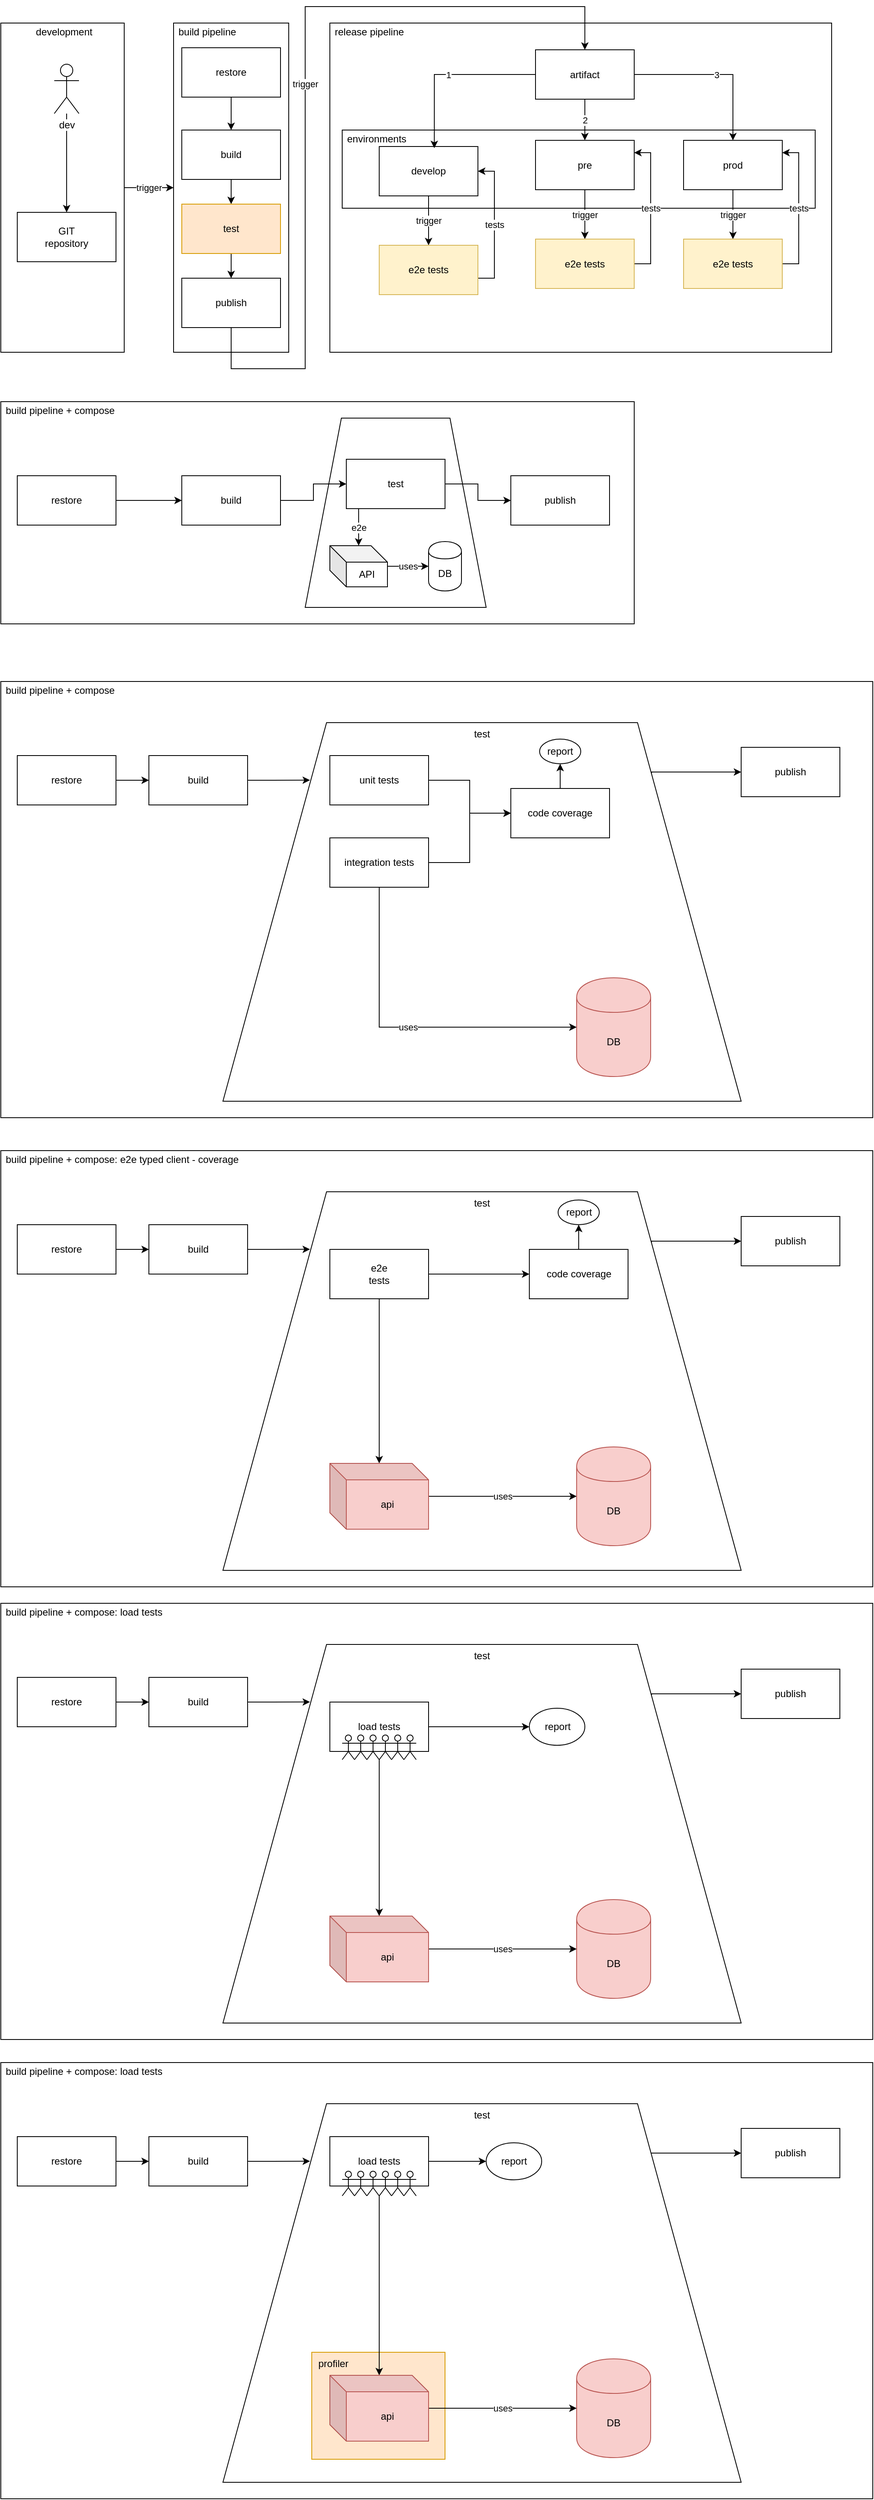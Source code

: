 <mxfile version="12.6.5" type="device"><diagram id="MT5RrsRj84Lq33d9mE0I" name="Page-1"><mxGraphModel dx="1344" dy="862" grid="1" gridSize="10" guides="1" tooltips="1" connect="1" arrows="1" fold="1" page="1" pageScale="1" pageWidth="1100" pageHeight="850" math="0" shadow="0"><root><mxCell id="0"/><mxCell id="1" parent="0"/><mxCell id="i_TvK9hHbg-ogA9XdKxX-120" style="edgeStyle=orthogonalEdgeStyle;rounded=0;orthogonalLoop=1;jettySize=auto;html=1;entryX=0;entryY=0.5;entryDx=0;entryDy=0;" edge="1" parent="1" target="i_TvK9hHbg-ogA9XdKxX-119"><mxGeometry relative="1" as="geometry"><mxPoint x="920" y="2658" as="targetPoint"/><Array as="points"><mxPoint x="615" y="2659"/><mxPoint x="615" y="2658"/></Array><mxPoint x="820" y="2658" as="sourcePoint"/></mxGeometry></mxCell><mxCell id="i_TvK9hHbg-ogA9XdKxX-114" value="build pipeline + compose: load tests&amp;nbsp;" style="rounded=0;whiteSpace=wrap;html=1;fillColor=none;verticalAlign=top;align=left;spacingTop=-3;spacingLeft=4;" vertex="1" parent="1"><mxGeometry x="30" y="2548" width="1060" height="530" as="geometry"/></mxCell><mxCell id="i_TvK9hHbg-ogA9XdKxX-121" value="test" style="shape=trapezoid;perimeter=trapezoidPerimeter;whiteSpace=wrap;html=1;verticalAlign=top;" vertex="1" parent="1"><mxGeometry x="300" y="2598" width="630" height="460" as="geometry"/></mxCell><mxCell id="i_TvK9hHbg-ogA9XdKxX-135" value="profiler" style="rounded=0;whiteSpace=wrap;html=1;align=left;fillColor=#ffe6cc;strokeColor=#d79b00;verticalAlign=top;spacingLeft=6;" vertex="1" parent="1"><mxGeometry x="408" y="2900" width="162" height="130" as="geometry"/></mxCell><mxCell id="i_TvK9hHbg-ogA9XdKxX-47" value="build pipeline + compose" style="rounded=0;whiteSpace=wrap;html=1;fillColor=none;verticalAlign=top;align=left;spacingTop=-3;spacingLeft=4;" vertex="1" parent="1"><mxGeometry x="30" y="870" width="1060" height="530" as="geometry"/></mxCell><mxCell id="i_TvK9hHbg-ogA9XdKxX-12" value="release pipeline" style="rounded=0;whiteSpace=wrap;html=1;fillColor=none;verticalAlign=top;align=left;spacingTop=-3;spacingLeft=4;" vertex="1" parent="1"><mxGeometry x="430" y="70" width="610" height="400" as="geometry"/></mxCell><mxCell id="i_TvK9hHbg-ogA9XdKxX-15" value="environments" style="rounded=0;whiteSpace=wrap;html=1;fillColor=none;verticalAlign=top;align=left;spacingTop=-3;spacingLeft=4;" vertex="1" parent="1"><mxGeometry x="445" y="200" width="575" height="95" as="geometry"/></mxCell><mxCell id="DQDud_LgrSkNECw8tkDh-47" value="build pipeline" style="rounded=0;whiteSpace=wrap;html=1;fillColor=none;verticalAlign=top;align=left;spacingTop=-3;spacingLeft=4;" parent="1" vertex="1"><mxGeometry x="240" y="70" width="140" height="400" as="geometry"/></mxCell><mxCell id="i_TvK9hHbg-ogA9XdKxX-11" value="trigger" style="edgeStyle=orthogonalEdgeStyle;rounded=0;orthogonalLoop=1;jettySize=auto;html=1;" edge="1" parent="1" source="i_TvK9hHbg-ogA9XdKxX-8" target="DQDud_LgrSkNECw8tkDh-47"><mxGeometry relative="1" as="geometry"/></mxCell><mxCell id="i_TvK9hHbg-ogA9XdKxX-8" value="development" style="rounded=0;whiteSpace=wrap;html=1;fillColor=none;verticalAlign=top;align=center;spacingTop=-3;spacingLeft=4;" vertex="1" parent="1"><mxGeometry x="30" y="70" width="150" height="400" as="geometry"/></mxCell><mxCell id="DQDud_LgrSkNECw8tkDh-23" value="" style="edgeStyle=orthogonalEdgeStyle;rounded=0;orthogonalLoop=1;jettySize=auto;html=1;" parent="1" source="DQDud_LgrSkNECw8tkDh-21" target="DQDud_LgrSkNECw8tkDh-22" edge="1"><mxGeometry relative="1" as="geometry"/></mxCell><mxCell id="DQDud_LgrSkNECw8tkDh-21" value="restore" style="rounded=0;whiteSpace=wrap;html=1;" parent="1" vertex="1"><mxGeometry x="250" y="100" width="120" height="60" as="geometry"/></mxCell><mxCell id="DQDud_LgrSkNECw8tkDh-25" value="" style="edgeStyle=orthogonalEdgeStyle;rounded=0;orthogonalLoop=1;jettySize=auto;html=1;" parent="1" source="DQDud_LgrSkNECw8tkDh-22" target="DQDud_LgrSkNECw8tkDh-24" edge="1"><mxGeometry relative="1" as="geometry"/></mxCell><mxCell id="DQDud_LgrSkNECw8tkDh-22" value="build" style="rounded=0;whiteSpace=wrap;html=1;" parent="1" vertex="1"><mxGeometry x="250" y="200" width="120" height="60" as="geometry"/></mxCell><mxCell id="DQDud_LgrSkNECw8tkDh-27" value="" style="edgeStyle=orthogonalEdgeStyle;rounded=0;orthogonalLoop=1;jettySize=auto;html=1;" parent="1" source="DQDud_LgrSkNECw8tkDh-24" target="DQDud_LgrSkNECw8tkDh-26" edge="1"><mxGeometry relative="1" as="geometry"/></mxCell><mxCell id="DQDud_LgrSkNECw8tkDh-24" value="test" style="rounded=0;whiteSpace=wrap;html=1;fillColor=#ffe6cc;strokeColor=#d79b00;" parent="1" vertex="1"><mxGeometry x="250" y="290" width="120" height="60" as="geometry"/></mxCell><mxCell id="i_TvK9hHbg-ogA9XdKxX-34" value="trigger" style="edgeStyle=orthogonalEdgeStyle;rounded=0;orthogonalLoop=1;jettySize=auto;html=1;entryX=0.5;entryY=0;entryDx=0;entryDy=0;" edge="1" parent="1" source="DQDud_LgrSkNECw8tkDh-26" target="i_TvK9hHbg-ogA9XdKxX-18"><mxGeometry relative="1" as="geometry"><Array as="points"><mxPoint x="310" y="490"/><mxPoint x="400" y="490"/><mxPoint x="400" y="50"/><mxPoint x="740" y="50"/></Array></mxGeometry></mxCell><mxCell id="DQDud_LgrSkNECw8tkDh-26" value="publish" style="rounded=0;whiteSpace=wrap;html=1;" parent="1" vertex="1"><mxGeometry x="250" y="380" width="120" height="60" as="geometry"/></mxCell><mxCell id="DQDud_LgrSkNECw8tkDh-28" value="" style="edgeStyle=orthogonalEdgeStyle;rounded=0;orthogonalLoop=1;jettySize=auto;html=1;" parent="1" source="DQDud_LgrSkNECw8tkDh-29" target="DQDud_LgrSkNECw8tkDh-31" edge="1"><mxGeometry relative="1" as="geometry"/></mxCell><mxCell id="DQDud_LgrSkNECw8tkDh-29" value="restore" style="rounded=0;whiteSpace=wrap;html=1;" parent="1" vertex="1"><mxGeometry x="50" y="620" width="120" height="60" as="geometry"/></mxCell><mxCell id="DQDud_LgrSkNECw8tkDh-31" value="build" style="rounded=0;whiteSpace=wrap;html=1;" parent="1" vertex="1"><mxGeometry x="250" y="620" width="120" height="60" as="geometry"/></mxCell><mxCell id="DQDud_LgrSkNECw8tkDh-34" value="publish" style="rounded=0;whiteSpace=wrap;html=1;" parent="1" vertex="1"><mxGeometry x="650" y="620" width="120" height="60" as="geometry"/></mxCell><mxCell id="DQDud_LgrSkNECw8tkDh-36" value="" style="shape=trapezoid;perimeter=trapezoidPerimeter;whiteSpace=wrap;html=1;" parent="1" vertex="1"><mxGeometry x="400" y="550" width="220" height="230" as="geometry"/></mxCell><mxCell id="DQDud_LgrSkNECw8tkDh-37" value="DB" style="shape=cylinder;whiteSpace=wrap;html=1;boundedLbl=1;backgroundOutline=1;" parent="1" vertex="1"><mxGeometry x="550" y="700" width="40" height="60" as="geometry"/></mxCell><mxCell id="DQDud_LgrSkNECw8tkDh-43" value="uses" style="edgeStyle=orthogonalEdgeStyle;rounded=0;orthogonalLoop=1;jettySize=auto;html=1;" parent="1" source="DQDud_LgrSkNECw8tkDh-39" target="DQDud_LgrSkNECw8tkDh-37" edge="1"><mxGeometry relative="1" as="geometry"/></mxCell><mxCell id="DQDud_LgrSkNECw8tkDh-39" value="API" style="shape=cube;whiteSpace=wrap;html=1;boundedLbl=1;backgroundOutline=1;darkOpacity=0.05;darkOpacity2=0.1;" parent="1" vertex="1"><mxGeometry x="430" y="705" width="70" height="50" as="geometry"/></mxCell><mxCell id="DQDud_LgrSkNECw8tkDh-44" value="e2e" style="edgeStyle=orthogonalEdgeStyle;rounded=0;orthogonalLoop=1;jettySize=auto;html=1;" parent="1" source="DQDud_LgrSkNECw8tkDh-40" edge="1"><mxGeometry relative="1" as="geometry"><mxPoint x="465" y="705" as="targetPoint"/><Array as="points"><mxPoint x="465" y="705"/></Array></mxGeometry></mxCell><mxCell id="DQDud_LgrSkNECw8tkDh-46" style="edgeStyle=orthogonalEdgeStyle;rounded=0;orthogonalLoop=1;jettySize=auto;html=1;" parent="1" source="DQDud_LgrSkNECw8tkDh-40" target="DQDud_LgrSkNECw8tkDh-34" edge="1"><mxGeometry relative="1" as="geometry"/></mxCell><mxCell id="DQDud_LgrSkNECw8tkDh-40" value="test" style="rounded=0;whiteSpace=wrap;html=1;" parent="1" vertex="1"><mxGeometry x="450" y="600" width="120" height="60" as="geometry"/></mxCell><mxCell id="DQDud_LgrSkNECw8tkDh-45" style="edgeStyle=orthogonalEdgeStyle;rounded=0;orthogonalLoop=1;jettySize=auto;html=1;" parent="1" source="DQDud_LgrSkNECw8tkDh-31" target="DQDud_LgrSkNECw8tkDh-40" edge="1"><mxGeometry relative="1" as="geometry"/></mxCell><mxCell id="DQDud_LgrSkNECw8tkDh-48" value="build pipeline + compose" style="rounded=0;whiteSpace=wrap;html=1;fillColor=none;verticalAlign=top;align=left;spacingTop=-3;spacingLeft=4;" parent="1" vertex="1"><mxGeometry x="30" y="530" width="770" height="270" as="geometry"/></mxCell><mxCell id="i_TvK9hHbg-ogA9XdKxX-4" value="GIT&lt;br&gt;repository" style="rounded=0;whiteSpace=wrap;html=1;" vertex="1" parent="1"><mxGeometry x="50" y="300" width="120" height="60" as="geometry"/></mxCell><mxCell id="i_TvK9hHbg-ogA9XdKxX-33" style="edgeStyle=orthogonalEdgeStyle;rounded=0;orthogonalLoop=1;jettySize=auto;html=1;" edge="1" parent="1" source="i_TvK9hHbg-ogA9XdKxX-9" target="i_TvK9hHbg-ogA9XdKxX-4"><mxGeometry relative="1" as="geometry"/></mxCell><mxCell id="i_TvK9hHbg-ogA9XdKxX-9" value="dev" style="shape=umlActor;verticalLabelPosition=bottom;labelBackgroundColor=#ffffff;verticalAlign=top;html=1;outlineConnect=0;" vertex="1" parent="1"><mxGeometry x="95" y="120" width="30" height="60" as="geometry"/></mxCell><mxCell id="i_TvK9hHbg-ogA9XdKxX-23" value="trigger" style="edgeStyle=orthogonalEdgeStyle;rounded=0;orthogonalLoop=1;jettySize=auto;html=1;" edge="1" parent="1" source="i_TvK9hHbg-ogA9XdKxX-14" target="i_TvK9hHbg-ogA9XdKxX-22"><mxGeometry relative="1" as="geometry"/></mxCell><mxCell id="i_TvK9hHbg-ogA9XdKxX-14" value="develop" style="rounded=0;whiteSpace=wrap;html=1;" vertex="1" parent="1"><mxGeometry x="490" y="220" width="120" height="60" as="geometry"/></mxCell><mxCell id="i_TvK9hHbg-ogA9XdKxX-30" value="trigger" style="edgeStyle=orthogonalEdgeStyle;rounded=0;orthogonalLoop=1;jettySize=auto;html=1;" edge="1" parent="1" source="i_TvK9hHbg-ogA9XdKxX-16" target="i_TvK9hHbg-ogA9XdKxX-25"><mxGeometry relative="1" as="geometry"/></mxCell><mxCell id="i_TvK9hHbg-ogA9XdKxX-16" value="pre" style="rounded=0;whiteSpace=wrap;html=1;" vertex="1" parent="1"><mxGeometry x="680" y="212.5" width="120" height="60" as="geometry"/></mxCell><mxCell id="i_TvK9hHbg-ogA9XdKxX-29" value="trigger" style="edgeStyle=orthogonalEdgeStyle;rounded=0;orthogonalLoop=1;jettySize=auto;html=1;" edge="1" parent="1" source="i_TvK9hHbg-ogA9XdKxX-17" target="i_TvK9hHbg-ogA9XdKxX-27"><mxGeometry relative="1" as="geometry"/></mxCell><mxCell id="i_TvK9hHbg-ogA9XdKxX-17" value="prod" style="rounded=0;whiteSpace=wrap;html=1;" vertex="1" parent="1"><mxGeometry x="860" y="212.5" width="120" height="60" as="geometry"/></mxCell><mxCell id="i_TvK9hHbg-ogA9XdKxX-19" value="1" style="edgeStyle=orthogonalEdgeStyle;rounded=0;orthogonalLoop=1;jettySize=auto;html=1;entryX=0.558;entryY=0.033;entryDx=0;entryDy=0;entryPerimeter=0;" edge="1" parent="1" source="i_TvK9hHbg-ogA9XdKxX-18" target="i_TvK9hHbg-ogA9XdKxX-14"><mxGeometry relative="1" as="geometry"/></mxCell><mxCell id="i_TvK9hHbg-ogA9XdKxX-20" value="2" style="edgeStyle=orthogonalEdgeStyle;rounded=0;orthogonalLoop=1;jettySize=auto;html=1;entryX=0.5;entryY=0;entryDx=0;entryDy=0;" edge="1" parent="1" source="i_TvK9hHbg-ogA9XdKxX-18" target="i_TvK9hHbg-ogA9XdKxX-16"><mxGeometry relative="1" as="geometry"/></mxCell><mxCell id="i_TvK9hHbg-ogA9XdKxX-21" value="3" style="edgeStyle=orthogonalEdgeStyle;rounded=0;orthogonalLoop=1;jettySize=auto;html=1;" edge="1" parent="1" source="i_TvK9hHbg-ogA9XdKxX-18" target="i_TvK9hHbg-ogA9XdKxX-17"><mxGeometry relative="1" as="geometry"/></mxCell><mxCell id="i_TvK9hHbg-ogA9XdKxX-18" value="artifact" style="rounded=0;whiteSpace=wrap;html=1;" vertex="1" parent="1"><mxGeometry x="680" y="102.5" width="120" height="60" as="geometry"/></mxCell><mxCell id="i_TvK9hHbg-ogA9XdKxX-24" value="tests" style="edgeStyle=orthogonalEdgeStyle;rounded=0;orthogonalLoop=1;jettySize=auto;html=1;entryX=1;entryY=0.5;entryDx=0;entryDy=0;" edge="1" parent="1" source="i_TvK9hHbg-ogA9XdKxX-22" target="i_TvK9hHbg-ogA9XdKxX-14"><mxGeometry relative="1" as="geometry"><Array as="points"><mxPoint x="630" y="380"/><mxPoint x="630" y="250"/></Array></mxGeometry></mxCell><mxCell id="i_TvK9hHbg-ogA9XdKxX-22" value="e2e tests" style="rounded=0;whiteSpace=wrap;html=1;fillColor=#fff2cc;strokeColor=#d6b656;" vertex="1" parent="1"><mxGeometry x="490" y="340" width="120" height="60" as="geometry"/></mxCell><mxCell id="i_TvK9hHbg-ogA9XdKxX-26" value="tests" style="edgeStyle=orthogonalEdgeStyle;rounded=0;orthogonalLoop=1;jettySize=auto;html=1;entryX=1;entryY=0.25;entryDx=0;entryDy=0;" edge="1" parent="1" source="i_TvK9hHbg-ogA9XdKxX-25" target="i_TvK9hHbg-ogA9XdKxX-16"><mxGeometry relative="1" as="geometry"><Array as="points"><mxPoint x="820" y="362.5"/><mxPoint x="820" y="227.5"/></Array></mxGeometry></mxCell><mxCell id="i_TvK9hHbg-ogA9XdKxX-25" value="e2e tests" style="rounded=0;whiteSpace=wrap;html=1;fillColor=#fff2cc;strokeColor=#d6b656;" vertex="1" parent="1"><mxGeometry x="680" y="332.5" width="120" height="60" as="geometry"/></mxCell><mxCell id="i_TvK9hHbg-ogA9XdKxX-28" value="tests" style="edgeStyle=orthogonalEdgeStyle;rounded=0;orthogonalLoop=1;jettySize=auto;html=1;entryX=1;entryY=0.25;entryDx=0;entryDy=0;" edge="1" parent="1" source="i_TvK9hHbg-ogA9XdKxX-27" target="i_TvK9hHbg-ogA9XdKxX-17"><mxGeometry relative="1" as="geometry"><Array as="points"><mxPoint x="1000" y="362.5"/><mxPoint x="1000" y="227.5"/></Array></mxGeometry></mxCell><mxCell id="i_TvK9hHbg-ogA9XdKxX-27" value="e2e tests" style="rounded=0;whiteSpace=wrap;html=1;fillColor=#fff2cc;strokeColor=#d6b656;" vertex="1" parent="1"><mxGeometry x="860" y="332.5" width="120" height="60" as="geometry"/></mxCell><mxCell id="i_TvK9hHbg-ogA9XdKxX-35" value="" style="edgeStyle=orthogonalEdgeStyle;rounded=0;orthogonalLoop=1;jettySize=auto;html=1;" edge="1" parent="1" source="i_TvK9hHbg-ogA9XdKxX-36" target="i_TvK9hHbg-ogA9XdKxX-37"><mxGeometry relative="1" as="geometry"/></mxCell><mxCell id="i_TvK9hHbg-ogA9XdKxX-36" value="restore" style="rounded=0;whiteSpace=wrap;html=1;" vertex="1" parent="1"><mxGeometry x="50" y="960" width="120" height="60" as="geometry"/></mxCell><mxCell id="i_TvK9hHbg-ogA9XdKxX-52" style="edgeStyle=orthogonalEdgeStyle;rounded=0;orthogonalLoop=1;jettySize=auto;html=1;entryX=0.168;entryY=0.152;entryDx=0;entryDy=0;entryPerimeter=0;" edge="1" parent="1" source="i_TvK9hHbg-ogA9XdKxX-37" target="i_TvK9hHbg-ogA9XdKxX-39"><mxGeometry relative="1" as="geometry"><Array as="points"><mxPoint x="360" y="990"/><mxPoint x="360" y="990"/></Array></mxGeometry></mxCell><mxCell id="i_TvK9hHbg-ogA9XdKxX-37" value="build" style="rounded=0;whiteSpace=wrap;html=1;" vertex="1" parent="1"><mxGeometry x="210" y="960" width="120" height="60" as="geometry"/></mxCell><mxCell id="i_TvK9hHbg-ogA9XdKxX-38" value="publish" style="rounded=0;whiteSpace=wrap;html=1;" vertex="1" parent="1"><mxGeometry x="930" y="950" width="120" height="60" as="geometry"/></mxCell><mxCell id="i_TvK9hHbg-ogA9XdKxX-59" style="edgeStyle=orthogonalEdgeStyle;rounded=0;orthogonalLoop=1;jettySize=auto;html=1;exitX=0.828;exitY=0.133;exitDx=0;exitDy=0;exitPerimeter=0;entryX=0;entryY=0.5;entryDx=0;entryDy=0;" edge="1" parent="1" source="i_TvK9hHbg-ogA9XdKxX-39" target="i_TvK9hHbg-ogA9XdKxX-38"><mxGeometry relative="1" as="geometry"><mxPoint x="920" y="980" as="targetPoint"/><Array as="points"><mxPoint x="615" y="981"/><mxPoint x="615" y="980"/></Array></mxGeometry></mxCell><mxCell id="i_TvK9hHbg-ogA9XdKxX-39" value="test" style="shape=trapezoid;perimeter=trapezoidPerimeter;whiteSpace=wrap;html=1;verticalAlign=top;" vertex="1" parent="1"><mxGeometry x="300" y="920" width="630" height="460" as="geometry"/></mxCell><mxCell id="i_TvK9hHbg-ogA9XdKxX-40" value="DB" style="shape=cylinder;whiteSpace=wrap;html=1;boundedLbl=1;backgroundOutline=1;fillColor=#f8cecc;strokeColor=#b85450;" vertex="1" parent="1"><mxGeometry x="730" y="1230" width="90" height="120" as="geometry"/></mxCell><mxCell id="i_TvK9hHbg-ogA9XdKxX-53" style="edgeStyle=orthogonalEdgeStyle;rounded=0;orthogonalLoop=1;jettySize=auto;html=1;" edge="1" parent="1" source="i_TvK9hHbg-ogA9XdKxX-48" target="i_TvK9hHbg-ogA9XdKxX-50"><mxGeometry relative="1" as="geometry"/></mxCell><mxCell id="i_TvK9hHbg-ogA9XdKxX-48" value="unit tests" style="rounded=0;whiteSpace=wrap;html=1;align=center;" vertex="1" parent="1"><mxGeometry x="430" y="960" width="120" height="60" as="geometry"/></mxCell><mxCell id="i_TvK9hHbg-ogA9XdKxX-54" style="edgeStyle=orthogonalEdgeStyle;rounded=0;orthogonalLoop=1;jettySize=auto;html=1;" edge="1" parent="1" source="i_TvK9hHbg-ogA9XdKxX-49" target="i_TvK9hHbg-ogA9XdKxX-50"><mxGeometry relative="1" as="geometry"/></mxCell><mxCell id="i_TvK9hHbg-ogA9XdKxX-55" value="uses" style="edgeStyle=orthogonalEdgeStyle;rounded=0;orthogonalLoop=1;jettySize=auto;html=1;" edge="1" parent="1" source="i_TvK9hHbg-ogA9XdKxX-49" target="i_TvK9hHbg-ogA9XdKxX-40"><mxGeometry relative="1" as="geometry"><Array as="points"><mxPoint x="490" y="1290"/></Array></mxGeometry></mxCell><mxCell id="i_TvK9hHbg-ogA9XdKxX-49" value="integration tests" style="rounded=0;whiteSpace=wrap;html=1;align=center;" vertex="1" parent="1"><mxGeometry x="430" y="1060" width="120" height="60" as="geometry"/></mxCell><mxCell id="i_TvK9hHbg-ogA9XdKxX-58" style="edgeStyle=orthogonalEdgeStyle;rounded=0;orthogonalLoop=1;jettySize=auto;html=1;entryX=0.5;entryY=1;entryDx=0;entryDy=0;" edge="1" parent="1" source="i_TvK9hHbg-ogA9XdKxX-50" target="i_TvK9hHbg-ogA9XdKxX-57"><mxGeometry relative="1" as="geometry"/></mxCell><mxCell id="i_TvK9hHbg-ogA9XdKxX-50" value="code coverage" style="rounded=0;whiteSpace=wrap;html=1;align=center;" vertex="1" parent="1"><mxGeometry x="650" y="1000" width="120" height="60" as="geometry"/></mxCell><mxCell id="i_TvK9hHbg-ogA9XdKxX-57" value="report" style="ellipse;whiteSpace=wrap;html=1;align=center;" vertex="1" parent="1"><mxGeometry x="685" y="940" width="50" height="30" as="geometry"/></mxCell><mxCell id="i_TvK9hHbg-ogA9XdKxX-60" value="build pipeline + compose: e2e typed client - coverage" style="rounded=0;whiteSpace=wrap;html=1;fillColor=none;verticalAlign=top;align=left;spacingTop=-3;spacingLeft=4;" vertex="1" parent="1"><mxGeometry x="30" y="1440" width="1060" height="530" as="geometry"/></mxCell><mxCell id="i_TvK9hHbg-ogA9XdKxX-61" value="" style="edgeStyle=orthogonalEdgeStyle;rounded=0;orthogonalLoop=1;jettySize=auto;html=1;" edge="1" parent="1" source="i_TvK9hHbg-ogA9XdKxX-62" target="i_TvK9hHbg-ogA9XdKxX-64"><mxGeometry relative="1" as="geometry"/></mxCell><mxCell id="i_TvK9hHbg-ogA9XdKxX-62" value="restore" style="rounded=0;whiteSpace=wrap;html=1;" vertex="1" parent="1"><mxGeometry x="50" y="1530" width="120" height="60" as="geometry"/></mxCell><mxCell id="i_TvK9hHbg-ogA9XdKxX-63" style="edgeStyle=orthogonalEdgeStyle;rounded=0;orthogonalLoop=1;jettySize=auto;html=1;entryX=0.168;entryY=0.152;entryDx=0;entryDy=0;entryPerimeter=0;" edge="1" parent="1" source="i_TvK9hHbg-ogA9XdKxX-64" target="i_TvK9hHbg-ogA9XdKxX-67"><mxGeometry relative="1" as="geometry"><Array as="points"><mxPoint x="360" y="1560"/><mxPoint x="360" y="1560"/></Array></mxGeometry></mxCell><mxCell id="i_TvK9hHbg-ogA9XdKxX-64" value="build" style="rounded=0;whiteSpace=wrap;html=1;" vertex="1" parent="1"><mxGeometry x="210" y="1530" width="120" height="60" as="geometry"/></mxCell><mxCell id="i_TvK9hHbg-ogA9XdKxX-65" value="publish" style="rounded=0;whiteSpace=wrap;html=1;" vertex="1" parent="1"><mxGeometry x="930" y="1520" width="120" height="60" as="geometry"/></mxCell><mxCell id="i_TvK9hHbg-ogA9XdKxX-66" style="edgeStyle=orthogonalEdgeStyle;rounded=0;orthogonalLoop=1;jettySize=auto;html=1;exitX=0.828;exitY=0.133;exitDx=0;exitDy=0;exitPerimeter=0;entryX=0;entryY=0.5;entryDx=0;entryDy=0;" edge="1" parent="1" source="i_TvK9hHbg-ogA9XdKxX-67" target="i_TvK9hHbg-ogA9XdKxX-65"><mxGeometry relative="1" as="geometry"><mxPoint x="920" y="1550" as="targetPoint"/><Array as="points"><mxPoint x="615" y="1551"/><mxPoint x="615" y="1550"/></Array></mxGeometry></mxCell><mxCell id="i_TvK9hHbg-ogA9XdKxX-67" value="test" style="shape=trapezoid;perimeter=trapezoidPerimeter;whiteSpace=wrap;html=1;verticalAlign=top;" vertex="1" parent="1"><mxGeometry x="300" y="1490" width="630" height="460" as="geometry"/></mxCell><mxCell id="i_TvK9hHbg-ogA9XdKxX-68" value="DB" style="shape=cylinder;whiteSpace=wrap;html=1;boundedLbl=1;backgroundOutline=1;fillColor=#f8cecc;strokeColor=#b85450;" vertex="1" parent="1"><mxGeometry x="730" y="1800" width="90" height="120" as="geometry"/></mxCell><mxCell id="i_TvK9hHbg-ogA9XdKxX-71" style="edgeStyle=orthogonalEdgeStyle;rounded=0;orthogonalLoop=1;jettySize=auto;html=1;" edge="1" parent="1" source="i_TvK9hHbg-ogA9XdKxX-73" target="i_TvK9hHbg-ogA9XdKxX-75"><mxGeometry relative="1" as="geometry"/></mxCell><mxCell id="i_TvK9hHbg-ogA9XdKxX-79" style="edgeStyle=orthogonalEdgeStyle;rounded=0;orthogonalLoop=1;jettySize=auto;html=1;" edge="1" parent="1" source="i_TvK9hHbg-ogA9XdKxX-73" target="i_TvK9hHbg-ogA9XdKxX-78"><mxGeometry relative="1" as="geometry"/></mxCell><mxCell id="i_TvK9hHbg-ogA9XdKxX-73" value="e2e&lt;br&gt;tests" style="rounded=0;whiteSpace=wrap;html=1;align=center;" vertex="1" parent="1"><mxGeometry x="430" y="1560" width="120" height="60" as="geometry"/></mxCell><mxCell id="i_TvK9hHbg-ogA9XdKxX-74" style="edgeStyle=orthogonalEdgeStyle;rounded=0;orthogonalLoop=1;jettySize=auto;html=1;entryX=0.5;entryY=1;entryDx=0;entryDy=0;" edge="1" parent="1" source="i_TvK9hHbg-ogA9XdKxX-75" target="i_TvK9hHbg-ogA9XdKxX-76"><mxGeometry relative="1" as="geometry"/></mxCell><mxCell id="i_TvK9hHbg-ogA9XdKxX-75" value="code coverage" style="rounded=0;whiteSpace=wrap;html=1;align=center;" vertex="1" parent="1"><mxGeometry x="672.5" y="1560" width="120" height="60" as="geometry"/></mxCell><mxCell id="i_TvK9hHbg-ogA9XdKxX-76" value="report" style="ellipse;whiteSpace=wrap;html=1;align=center;" vertex="1" parent="1"><mxGeometry x="707.5" y="1500" width="50" height="30" as="geometry"/></mxCell><mxCell id="i_TvK9hHbg-ogA9XdKxX-80" value="uses" style="edgeStyle=orthogonalEdgeStyle;rounded=0;orthogonalLoop=1;jettySize=auto;html=1;" edge="1" parent="1" source="i_TvK9hHbg-ogA9XdKxX-78" target="i_TvK9hHbg-ogA9XdKxX-68"><mxGeometry relative="1" as="geometry"/></mxCell><mxCell id="i_TvK9hHbg-ogA9XdKxX-78" value="api" style="shape=cube;whiteSpace=wrap;html=1;boundedLbl=1;backgroundOutline=1;darkOpacity=0.05;darkOpacity2=0.1;align=center;fillColor=#f8cecc;strokeColor=#b85450;" vertex="1" parent="1"><mxGeometry x="430" y="1820" width="120" height="80" as="geometry"/></mxCell><mxCell id="i_TvK9hHbg-ogA9XdKxX-81" value="build pipeline + compose: load tests&amp;nbsp;" style="rounded=0;whiteSpace=wrap;html=1;fillColor=none;verticalAlign=top;align=left;spacingTop=-3;spacingLeft=4;" vertex="1" parent="1"><mxGeometry x="30" y="1990" width="1060" height="530" as="geometry"/></mxCell><mxCell id="i_TvK9hHbg-ogA9XdKxX-82" value="" style="edgeStyle=orthogonalEdgeStyle;rounded=0;orthogonalLoop=1;jettySize=auto;html=1;" edge="1" parent="1" source="i_TvK9hHbg-ogA9XdKxX-83" target="i_TvK9hHbg-ogA9XdKxX-85"><mxGeometry relative="1" as="geometry"/></mxCell><mxCell id="i_TvK9hHbg-ogA9XdKxX-83" value="restore" style="rounded=0;whiteSpace=wrap;html=1;" vertex="1" parent="1"><mxGeometry x="50" y="2080" width="120" height="60" as="geometry"/></mxCell><mxCell id="i_TvK9hHbg-ogA9XdKxX-84" style="edgeStyle=orthogonalEdgeStyle;rounded=0;orthogonalLoop=1;jettySize=auto;html=1;entryX=0.168;entryY=0.152;entryDx=0;entryDy=0;entryPerimeter=0;" edge="1" parent="1" source="i_TvK9hHbg-ogA9XdKxX-85" target="i_TvK9hHbg-ogA9XdKxX-88"><mxGeometry relative="1" as="geometry"><Array as="points"><mxPoint x="360" y="2110"/><mxPoint x="360" y="2110"/></Array></mxGeometry></mxCell><mxCell id="i_TvK9hHbg-ogA9XdKxX-85" value="build" style="rounded=0;whiteSpace=wrap;html=1;" vertex="1" parent="1"><mxGeometry x="210" y="2080" width="120" height="60" as="geometry"/></mxCell><mxCell id="i_TvK9hHbg-ogA9XdKxX-86" value="publish" style="rounded=0;whiteSpace=wrap;html=1;" vertex="1" parent="1"><mxGeometry x="930" y="2070" width="120" height="60" as="geometry"/></mxCell><mxCell id="i_TvK9hHbg-ogA9XdKxX-87" style="edgeStyle=orthogonalEdgeStyle;rounded=0;orthogonalLoop=1;jettySize=auto;html=1;exitX=0.828;exitY=0.133;exitDx=0;exitDy=0;exitPerimeter=0;entryX=0;entryY=0.5;entryDx=0;entryDy=0;" edge="1" parent="1" source="i_TvK9hHbg-ogA9XdKxX-88" target="i_TvK9hHbg-ogA9XdKxX-86"><mxGeometry relative="1" as="geometry"><mxPoint x="920" y="2100" as="targetPoint"/><Array as="points"><mxPoint x="615" y="2101"/><mxPoint x="615" y="2100"/></Array></mxGeometry></mxCell><mxCell id="i_TvK9hHbg-ogA9XdKxX-88" value="test" style="shape=trapezoid;perimeter=trapezoidPerimeter;whiteSpace=wrap;html=1;verticalAlign=top;" vertex="1" parent="1"><mxGeometry x="300" y="2040" width="630" height="460" as="geometry"/></mxCell><mxCell id="i_TvK9hHbg-ogA9XdKxX-89" value="DB" style="shape=cylinder;whiteSpace=wrap;html=1;boundedLbl=1;backgroundOutline=1;fillColor=#f8cecc;strokeColor=#b85450;" vertex="1" parent="1"><mxGeometry x="730" y="2350" width="90" height="120" as="geometry"/></mxCell><mxCell id="i_TvK9hHbg-ogA9XdKxX-90" style="edgeStyle=orthogonalEdgeStyle;rounded=0;orthogonalLoop=1;jettySize=auto;html=1;" edge="1" parent="1" source="i_TvK9hHbg-ogA9XdKxX-92"><mxGeometry relative="1" as="geometry"><mxPoint x="672.5" y="2140" as="targetPoint"/></mxGeometry></mxCell><mxCell id="i_TvK9hHbg-ogA9XdKxX-91" style="edgeStyle=orthogonalEdgeStyle;rounded=0;orthogonalLoop=1;jettySize=auto;html=1;" edge="1" parent="1" source="i_TvK9hHbg-ogA9XdKxX-109" target="i_TvK9hHbg-ogA9XdKxX-97"><mxGeometry relative="1" as="geometry"><Array as="points"><mxPoint x="490" y="2240"/><mxPoint x="490" y="2240"/></Array></mxGeometry></mxCell><mxCell id="i_TvK9hHbg-ogA9XdKxX-92" value="load tests" style="rounded=0;whiteSpace=wrap;html=1;align=center;" vertex="1" parent="1"><mxGeometry x="430" y="2110" width="120" height="60" as="geometry"/></mxCell><mxCell id="i_TvK9hHbg-ogA9XdKxX-95" value="report" style="ellipse;whiteSpace=wrap;html=1;align=center;" vertex="1" parent="1"><mxGeometry x="672.5" y="2117.5" width="67.5" height="45" as="geometry"/></mxCell><mxCell id="i_TvK9hHbg-ogA9XdKxX-96" value="uses" style="edgeStyle=orthogonalEdgeStyle;rounded=0;orthogonalLoop=1;jettySize=auto;html=1;" edge="1" parent="1" source="i_TvK9hHbg-ogA9XdKxX-97" target="i_TvK9hHbg-ogA9XdKxX-89"><mxGeometry relative="1" as="geometry"/></mxCell><mxCell id="i_TvK9hHbg-ogA9XdKxX-97" value="api" style="shape=cube;whiteSpace=wrap;html=1;boundedLbl=1;backgroundOutline=1;darkOpacity=0.05;darkOpacity2=0.1;align=center;fillColor=#f8cecc;strokeColor=#b85450;" vertex="1" parent="1"><mxGeometry x="430" y="2370" width="120" height="80" as="geometry"/></mxCell><mxCell id="i_TvK9hHbg-ogA9XdKxX-98" value="" style="shape=umlActor;verticalLabelPosition=bottom;labelBackgroundColor=#ffffff;verticalAlign=top;html=1;outlineConnect=0;align=center;" vertex="1" parent="1"><mxGeometry x="445" y="2150" width="15" height="30" as="geometry"/></mxCell><mxCell id="i_TvK9hHbg-ogA9XdKxX-108" value="" style="shape=umlActor;verticalLabelPosition=bottom;labelBackgroundColor=#ffffff;verticalAlign=top;html=1;outlineConnect=0;align=center;" vertex="1" parent="1"><mxGeometry x="460" y="2150" width="15" height="30" as="geometry"/></mxCell><mxCell id="i_TvK9hHbg-ogA9XdKxX-109" value="" style="shape=umlActor;verticalLabelPosition=bottom;labelBackgroundColor=#ffffff;verticalAlign=top;html=1;outlineConnect=0;align=center;" vertex="1" parent="1"><mxGeometry x="475" y="2150" width="15" height="30" as="geometry"/></mxCell><mxCell id="i_TvK9hHbg-ogA9XdKxX-111" value="" style="shape=umlActor;verticalLabelPosition=bottom;labelBackgroundColor=#ffffff;verticalAlign=top;html=1;outlineConnect=0;align=center;" vertex="1" parent="1"><mxGeometry x="490" y="2150" width="15" height="30" as="geometry"/></mxCell><mxCell id="i_TvK9hHbg-ogA9XdKxX-112" value="" style="shape=umlActor;verticalLabelPosition=bottom;labelBackgroundColor=#ffffff;verticalAlign=top;html=1;outlineConnect=0;align=center;" vertex="1" parent="1"><mxGeometry x="505" y="2150" width="15" height="30" as="geometry"/></mxCell><mxCell id="i_TvK9hHbg-ogA9XdKxX-113" value="" style="shape=umlActor;verticalLabelPosition=bottom;labelBackgroundColor=#ffffff;verticalAlign=top;html=1;outlineConnect=0;align=center;" vertex="1" parent="1"><mxGeometry x="520" y="2150" width="15" height="30" as="geometry"/></mxCell><mxCell id="i_TvK9hHbg-ogA9XdKxX-115" value="" style="edgeStyle=orthogonalEdgeStyle;rounded=0;orthogonalLoop=1;jettySize=auto;html=1;" edge="1" parent="1" source="i_TvK9hHbg-ogA9XdKxX-116" target="i_TvK9hHbg-ogA9XdKxX-118"><mxGeometry relative="1" as="geometry"/></mxCell><mxCell id="i_TvK9hHbg-ogA9XdKxX-116" value="restore" style="rounded=0;whiteSpace=wrap;html=1;" vertex="1" parent="1"><mxGeometry x="50" y="2638" width="120" height="60" as="geometry"/></mxCell><mxCell id="i_TvK9hHbg-ogA9XdKxX-117" style="edgeStyle=orthogonalEdgeStyle;rounded=0;orthogonalLoop=1;jettySize=auto;html=1;entryX=0.168;entryY=0.152;entryDx=0;entryDy=0;entryPerimeter=0;" edge="1" parent="1" source="i_TvK9hHbg-ogA9XdKxX-118" target="i_TvK9hHbg-ogA9XdKxX-121"><mxGeometry relative="1" as="geometry"><Array as="points"><mxPoint x="360" y="2668"/><mxPoint x="360" y="2668"/></Array></mxGeometry></mxCell><mxCell id="i_TvK9hHbg-ogA9XdKxX-118" value="build" style="rounded=0;whiteSpace=wrap;html=1;" vertex="1" parent="1"><mxGeometry x="210" y="2638" width="120" height="60" as="geometry"/></mxCell><mxCell id="i_TvK9hHbg-ogA9XdKxX-119" value="publish" style="rounded=0;whiteSpace=wrap;html=1;" vertex="1" parent="1"><mxGeometry x="930" y="2628" width="120" height="60" as="geometry"/></mxCell><mxCell id="i_TvK9hHbg-ogA9XdKxX-122" value="DB" style="shape=cylinder;whiteSpace=wrap;html=1;boundedLbl=1;backgroundOutline=1;fillColor=#f8cecc;strokeColor=#b85450;" vertex="1" parent="1"><mxGeometry x="730" y="2908" width="90" height="120" as="geometry"/></mxCell><mxCell id="i_TvK9hHbg-ogA9XdKxX-123" style="edgeStyle=orthogonalEdgeStyle;rounded=0;orthogonalLoop=1;jettySize=auto;html=1;entryX=0;entryY=0.5;entryDx=0;entryDy=0;" edge="1" parent="1" source="i_TvK9hHbg-ogA9XdKxX-125" target="i_TvK9hHbg-ogA9XdKxX-126"><mxGeometry relative="1" as="geometry"><mxPoint x="672.5" y="2698" as="targetPoint"/></mxGeometry></mxCell><mxCell id="i_TvK9hHbg-ogA9XdKxX-124" style="edgeStyle=orthogonalEdgeStyle;rounded=0;orthogonalLoop=1;jettySize=auto;html=1;" edge="1" parent="1" source="i_TvK9hHbg-ogA9XdKxX-131" target="i_TvK9hHbg-ogA9XdKxX-128"><mxGeometry relative="1" as="geometry"><Array as="points"><mxPoint x="490" y="2798"/><mxPoint x="490" y="2798"/></Array></mxGeometry></mxCell><mxCell id="i_TvK9hHbg-ogA9XdKxX-125" value="load tests" style="rounded=0;whiteSpace=wrap;html=1;align=center;" vertex="1" parent="1"><mxGeometry x="430" y="2638" width="120" height="60" as="geometry"/></mxCell><mxCell id="i_TvK9hHbg-ogA9XdKxX-126" value="report" style="ellipse;whiteSpace=wrap;html=1;align=center;" vertex="1" parent="1"><mxGeometry x="620" y="2645.5" width="67.5" height="45" as="geometry"/></mxCell><mxCell id="i_TvK9hHbg-ogA9XdKxX-127" value="uses" style="edgeStyle=orthogonalEdgeStyle;rounded=0;orthogonalLoop=1;jettySize=auto;html=1;" edge="1" parent="1" source="i_TvK9hHbg-ogA9XdKxX-128" target="i_TvK9hHbg-ogA9XdKxX-122"><mxGeometry relative="1" as="geometry"/></mxCell><mxCell id="i_TvK9hHbg-ogA9XdKxX-128" value="api" style="shape=cube;whiteSpace=wrap;html=1;boundedLbl=1;backgroundOutline=1;darkOpacity=0.05;darkOpacity2=0.1;align=center;fillColor=#f8cecc;strokeColor=#b85450;" vertex="1" parent="1"><mxGeometry x="430" y="2928" width="120" height="80" as="geometry"/></mxCell><mxCell id="i_TvK9hHbg-ogA9XdKxX-129" value="" style="shape=umlActor;verticalLabelPosition=bottom;labelBackgroundColor=#ffffff;verticalAlign=top;html=1;outlineConnect=0;align=center;" vertex="1" parent="1"><mxGeometry x="445" y="2680" width="15" height="30" as="geometry"/></mxCell><mxCell id="i_TvK9hHbg-ogA9XdKxX-130" value="" style="shape=umlActor;verticalLabelPosition=bottom;labelBackgroundColor=#ffffff;verticalAlign=top;html=1;outlineConnect=0;align=center;" vertex="1" parent="1"><mxGeometry x="460" y="2680" width="15" height="30" as="geometry"/></mxCell><mxCell id="i_TvK9hHbg-ogA9XdKxX-131" value="" style="shape=umlActor;verticalLabelPosition=bottom;labelBackgroundColor=#ffffff;verticalAlign=top;html=1;outlineConnect=0;align=center;" vertex="1" parent="1"><mxGeometry x="475" y="2680" width="15" height="30" as="geometry"/></mxCell><mxCell id="i_TvK9hHbg-ogA9XdKxX-132" value="" style="shape=umlActor;verticalLabelPosition=bottom;labelBackgroundColor=#ffffff;verticalAlign=top;html=1;outlineConnect=0;align=center;" vertex="1" parent="1"><mxGeometry x="490" y="2680" width="15" height="30" as="geometry"/></mxCell><mxCell id="i_TvK9hHbg-ogA9XdKxX-133" value="" style="shape=umlActor;verticalLabelPosition=bottom;labelBackgroundColor=#ffffff;verticalAlign=top;html=1;outlineConnect=0;align=center;" vertex="1" parent="1"><mxGeometry x="505" y="2680" width="15" height="30" as="geometry"/></mxCell><mxCell id="i_TvK9hHbg-ogA9XdKxX-134" value="" style="shape=umlActor;verticalLabelPosition=bottom;labelBackgroundColor=#ffffff;verticalAlign=top;html=1;outlineConnect=0;align=center;" vertex="1" parent="1"><mxGeometry x="520" y="2680" width="15" height="30" as="geometry"/></mxCell></root></mxGraphModel></diagram></mxfile>